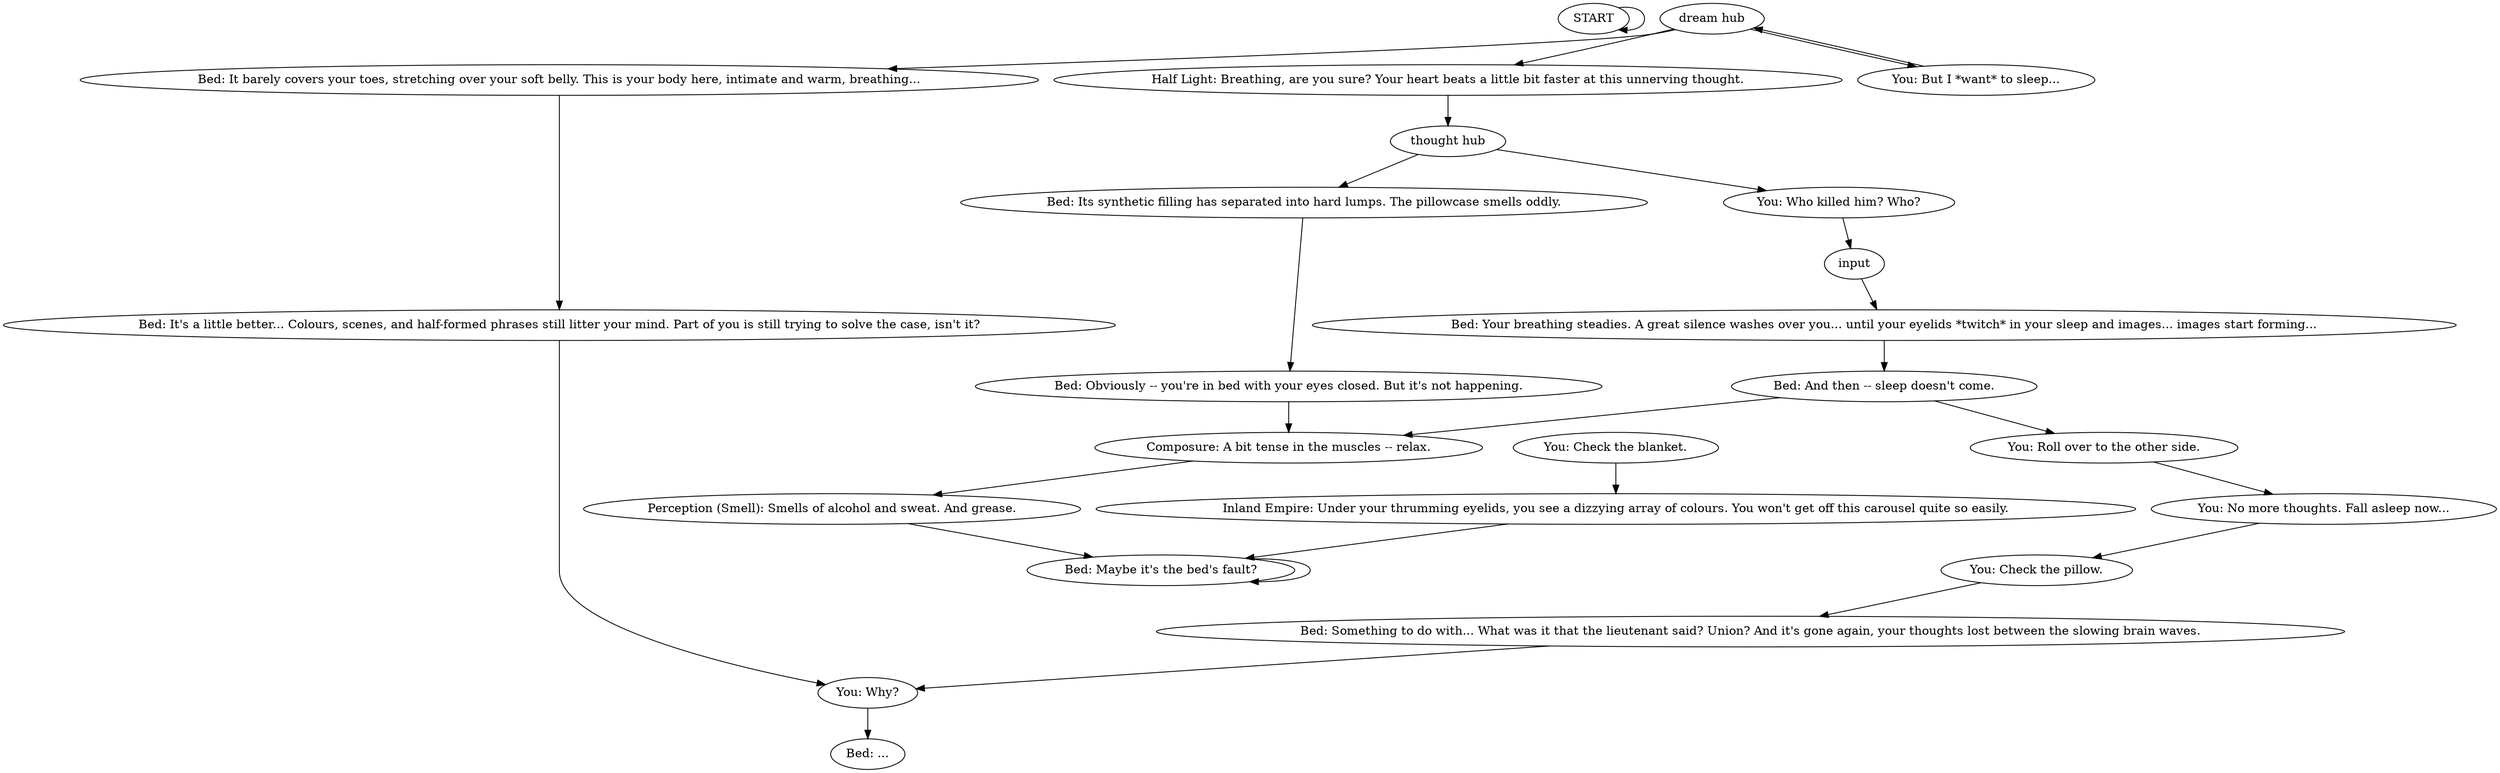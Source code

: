 # WHIRLING F2 / DREAM 2 INTRO
# 1. You try to get comfortable, but the bed is less than ideal.
#2. You begin to drift off, but have trouble getting to sleep.
# ==================================================
digraph G {
	  0 [label="START"];
	  1 [label="input"];
	  2 [label="Bed: Something to do with... What was it that the lieutenant said? Union? And it's gone again, your thoughts lost between the slowing brain waves."];
	  3 [label="Bed: Its synthetic filling has separated into hard lumps. The pillowcase smells oddly."];
	  4 [label="You: Who killed him? Who?"];
	  5 [label="You: No more thoughts. Fall asleep now..."];
	  6 [label="Bed: It's a little better... Colours, scenes, and half-formed phrases still litter your mind. Part of you is still trying to solve the case, isn't it?"];
	  7 [label="Composure: A bit tense in the muscles -- relax."];
	  8 [label="You: Why?"];
	  9 [label="thought hub"];
	  10 [label="Inland Empire: Under your thrumming eyelids, you see a dizzying array of colours. You won't get off this carousel quite so easily."];
	  11 [label="Bed: It barely covers your toes, stretching over your soft belly. This is your body here, intimate and warm, breathing..."];
	  12 [label="You: Check the pillow."];
	  13 [label="Bed: Your breathing steadies. A great silence washes over you... until your eyelids *twitch* in your sleep and images... images start forming..."];
	  14 [label="Bed: And then -- sleep doesn't come."];
	  15 [label="Bed: ..."];
	  16 [label="Bed: Maybe it's the bed's fault?"];
	  17 [label="dream hub"];
	  18 [label="Bed: Obviously -- you're in bed with your eyes closed. But it's not happening."];
	  19 [label="Perception (Smell): Smells of alcohol and sweat. And grease."];
	  20 [label="Half Light: Breathing, are you sure? Your heart beats a little bit faster at this unnerving thought."];
	  21 [label="You: Roll over to the other side."];
	  22 [label="You: But I *want* to sleep..."];
	  23 [label="You: Check the blanket."];
	  0 -> 0
	  1 -> 13
	  2 -> 8
	  3 -> 18
	  4 -> 1
	  5 -> 12
	  6 -> 8
	  7 -> 19
	  8 -> 15
	  9 -> 3
	  9 -> 4
	  10 -> 16
	  11 -> 6
	  12 -> 2
	  13 -> 14
	  14 -> 21
	  14 -> 7
	  16 -> 16
	  17 -> 11
	  17 -> 20
	  17 -> 22
	  18 -> 7
	  19 -> 16
	  20 -> 9
	  21 -> 5
	  22 -> 17
	  23 -> 10
}

